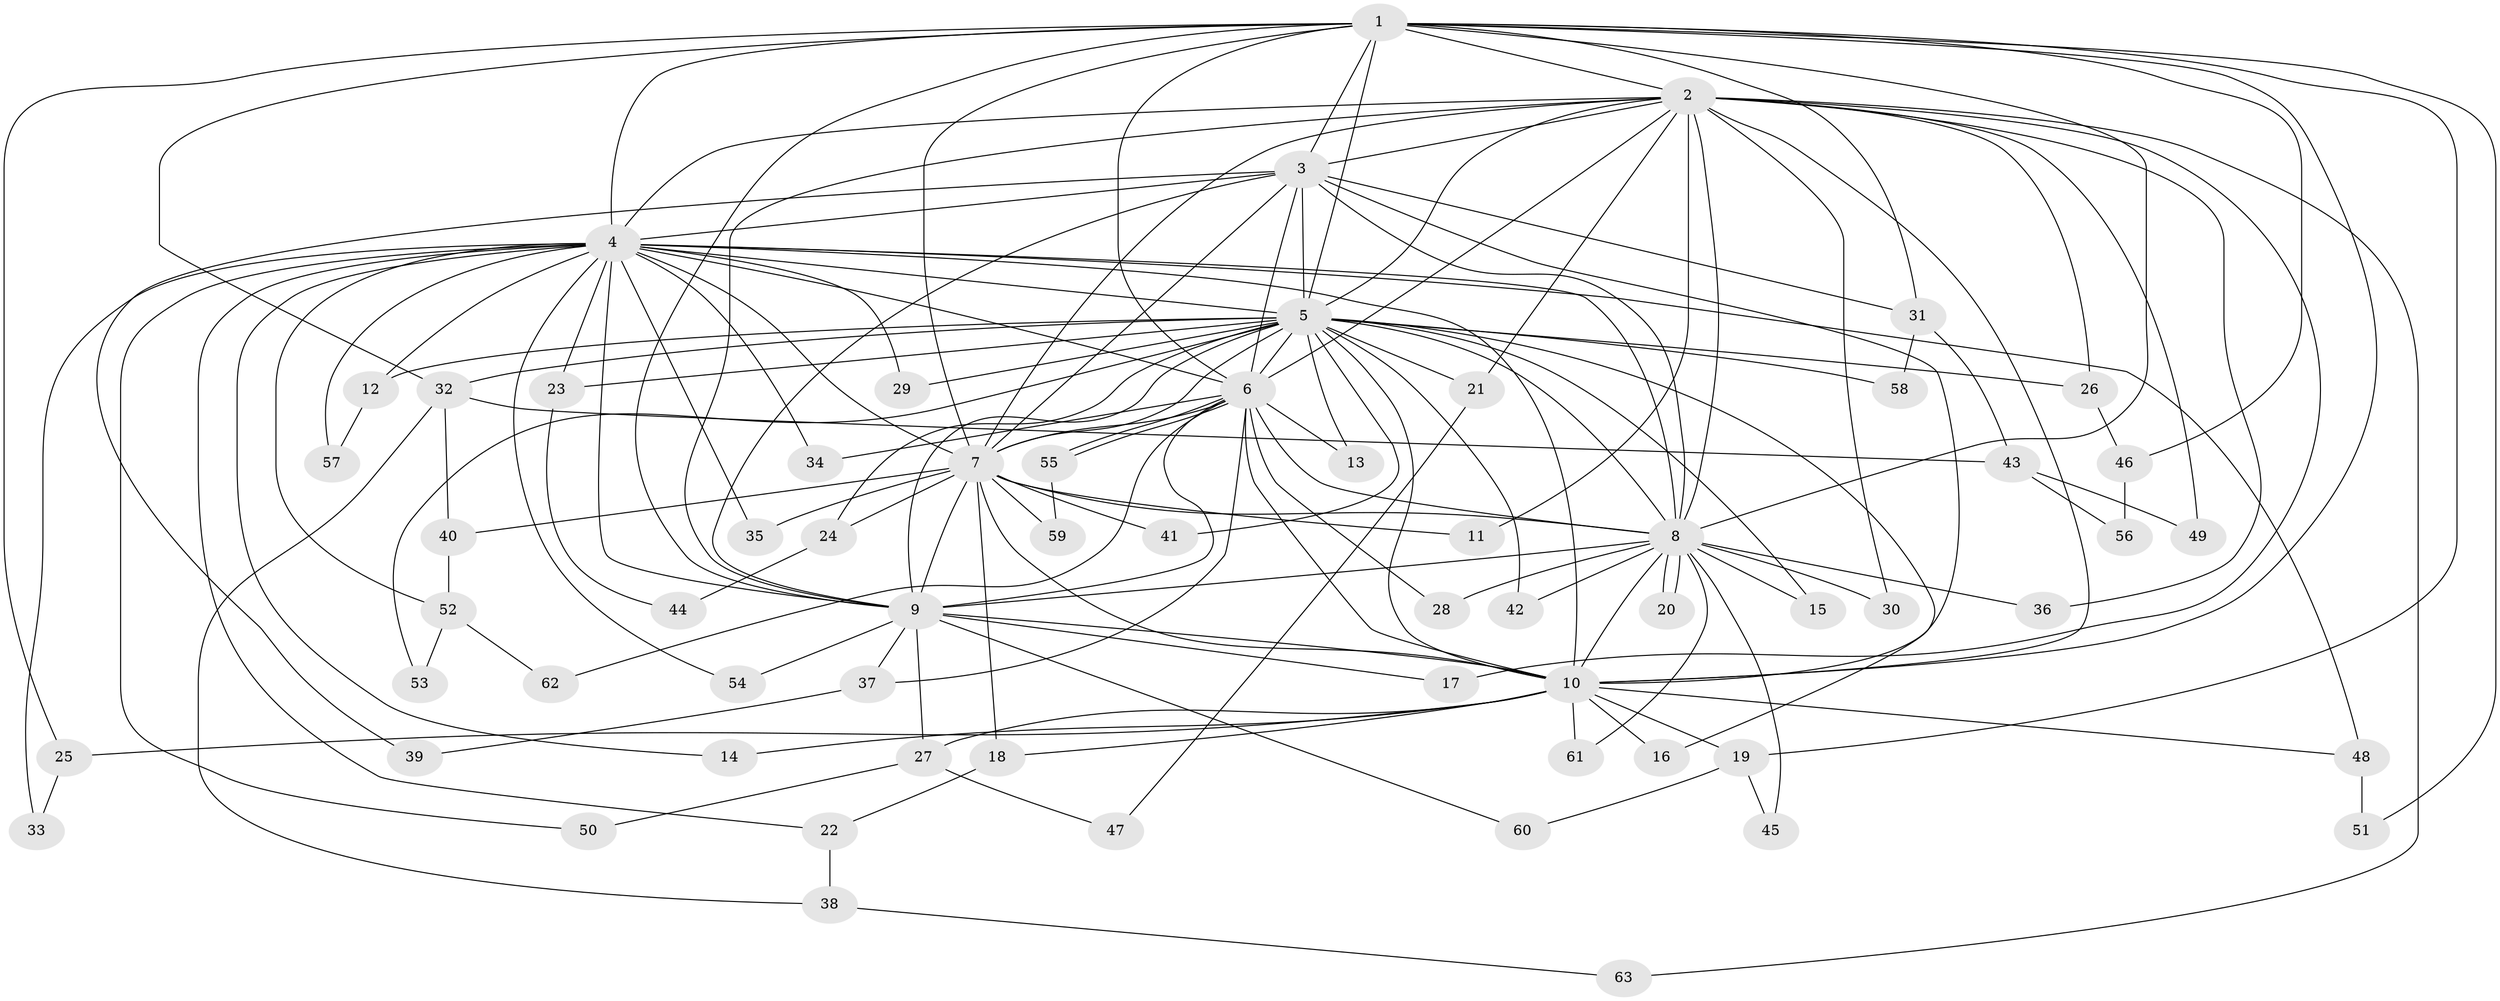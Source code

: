 // coarse degree distribution, {17: 0.02, 14: 0.02, 16: 0.02, 18: 0.04, 19: 0.02, 12: 0.02, 2: 0.48, 3: 0.24, 4: 0.04, 1: 0.04, 6: 0.02, 5: 0.04}
// Generated by graph-tools (version 1.1) at 2025/51/02/27/25 19:51:48]
// undirected, 63 vertices, 151 edges
graph export_dot {
graph [start="1"]
  node [color=gray90,style=filled];
  1;
  2;
  3;
  4;
  5;
  6;
  7;
  8;
  9;
  10;
  11;
  12;
  13;
  14;
  15;
  16;
  17;
  18;
  19;
  20;
  21;
  22;
  23;
  24;
  25;
  26;
  27;
  28;
  29;
  30;
  31;
  32;
  33;
  34;
  35;
  36;
  37;
  38;
  39;
  40;
  41;
  42;
  43;
  44;
  45;
  46;
  47;
  48;
  49;
  50;
  51;
  52;
  53;
  54;
  55;
  56;
  57;
  58;
  59;
  60;
  61;
  62;
  63;
  1 -- 2;
  1 -- 3;
  1 -- 4;
  1 -- 5;
  1 -- 6;
  1 -- 7;
  1 -- 8;
  1 -- 9;
  1 -- 10;
  1 -- 19;
  1 -- 25;
  1 -- 31;
  1 -- 32;
  1 -- 46;
  1 -- 51;
  2 -- 3;
  2 -- 4;
  2 -- 5;
  2 -- 6;
  2 -- 7;
  2 -- 8;
  2 -- 9;
  2 -- 10;
  2 -- 11;
  2 -- 17;
  2 -- 21;
  2 -- 26;
  2 -- 30;
  2 -- 36;
  2 -- 49;
  2 -- 63;
  3 -- 4;
  3 -- 5;
  3 -- 6;
  3 -- 7;
  3 -- 8;
  3 -- 9;
  3 -- 10;
  3 -- 31;
  3 -- 39;
  4 -- 5;
  4 -- 6;
  4 -- 7;
  4 -- 8;
  4 -- 9;
  4 -- 10;
  4 -- 12;
  4 -- 14;
  4 -- 22;
  4 -- 23;
  4 -- 29;
  4 -- 33;
  4 -- 34;
  4 -- 35;
  4 -- 48;
  4 -- 50;
  4 -- 52;
  4 -- 54;
  4 -- 57;
  5 -- 6;
  5 -- 7;
  5 -- 8;
  5 -- 9;
  5 -- 10;
  5 -- 12;
  5 -- 13;
  5 -- 15;
  5 -- 16;
  5 -- 21;
  5 -- 23;
  5 -- 24;
  5 -- 26;
  5 -- 29;
  5 -- 32;
  5 -- 41;
  5 -- 42;
  5 -- 53;
  5 -- 58;
  6 -- 7;
  6 -- 8;
  6 -- 9;
  6 -- 10;
  6 -- 13;
  6 -- 28;
  6 -- 34;
  6 -- 37;
  6 -- 55;
  6 -- 55;
  6 -- 62;
  7 -- 8;
  7 -- 9;
  7 -- 10;
  7 -- 11;
  7 -- 18;
  7 -- 24;
  7 -- 35;
  7 -- 40;
  7 -- 41;
  7 -- 59;
  8 -- 9;
  8 -- 10;
  8 -- 15;
  8 -- 20;
  8 -- 20;
  8 -- 28;
  8 -- 30;
  8 -- 36;
  8 -- 42;
  8 -- 45;
  8 -- 61;
  9 -- 10;
  9 -- 17;
  9 -- 27;
  9 -- 37;
  9 -- 54;
  9 -- 60;
  10 -- 14;
  10 -- 16;
  10 -- 18;
  10 -- 19;
  10 -- 25;
  10 -- 27;
  10 -- 48;
  10 -- 61;
  12 -- 57;
  18 -- 22;
  19 -- 45;
  19 -- 60;
  21 -- 47;
  22 -- 38;
  23 -- 44;
  24 -- 44;
  25 -- 33;
  26 -- 46;
  27 -- 47;
  27 -- 50;
  31 -- 43;
  31 -- 58;
  32 -- 38;
  32 -- 40;
  32 -- 43;
  37 -- 39;
  38 -- 63;
  40 -- 52;
  43 -- 49;
  43 -- 56;
  46 -- 56;
  48 -- 51;
  52 -- 53;
  52 -- 62;
  55 -- 59;
}

